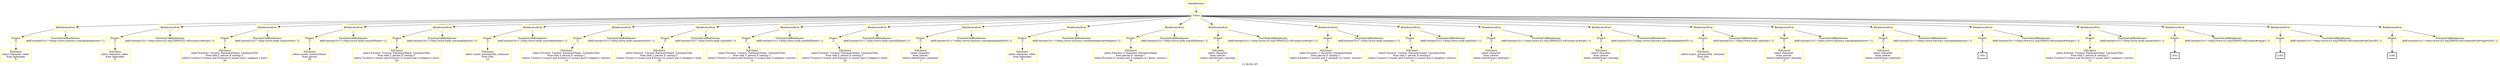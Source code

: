 digraph  g{ graph[label = "11:36:28.197"]
node [shape=rectangle, color=black, fontcolor=black, style=bold] edge [color=black] 0 [label="HashDistinct", color = yellow] ; 
1 [label="Union", color = yellow] ; 
0 -> 1 ; 
2 [label="BindAccessEval", color = yellow] ; 
1 -> 2 ; 
3 [label="Project
[]", color = yellow] ; 
2 -> 3 ; 
4 [label="SQLQuery
select character, saber 
from lightsaber
8", color = yellow] ; 
3 -> 4 ; 
5 [label="FunctionCallBindAccess
AddConstant{0=(\"<https://www.starwars.com/databank/uses>\")}", color = yellow] ; 
2 -> 5 ; 
7 [label="BindAccessEval", color = yellow] ; 
1 -> 7 ; 
8 [label="Project
[]", color = yellow] ; 
7 -> 8 ; 
9 [label="SQLQuery
select character, saber 
from lightsaber
8", color = yellow] ; 
8 -> 9 ; 
10 [label="FunctionCallBindAccess
AddConstant{0=(\"<http://www.w3.org/1999/02/22-rdf-syntax-ns#type>\")}", color = yellow] ; 
7 -> 10 ; 
12 [label="BindAccessEval", color = yellow] ; 
1 -> 12 ; 
13 [label="Project
[]", color = yellow] ; 
12 -> 13 ; 
14 [label="SQLQuery
select P.nconst, T.tconst, P.primaryName, T.primaryTitle 
from title T, person P, casting C 
where T.tconst=C.tconst and P.nconst=C.nconst and C.category='actor'
26", color = yellow] ; 
13 -> 14 ; 
15 [label="FunctionCallBindAccess
AddConstant{0=(\"<http://www.imdb.com/actorIn>\")}", color = yellow] ; 
12 -> 15 ; 
17 [label="BindAccessEval", color = yellow] ; 
1 -> 17 ; 
18 [label="Project
[]", color = yellow] ; 
17 -> 18 ; 
19 [label="SQLQuery
select nconst, primaryName 
from person
24", color = yellow] ; 
18 -> 19 ; 
20 [label="FunctionCallBindAccess
AddConstant{0=(\"<http://www.imdb.com/fullName>\")}", color = yellow] ; 
17 -> 20 ; 
22 [label="BindAccessEval", color = yellow] ; 
1 -> 22 ; 
23 [label="Project
[]", color = yellow] ; 
22 -> 23 ; 
24 [label="SQLQuery
select P.nconst, T.tconst, P.primaryName, T.primaryTitle 
from title T, person P, casting C 
where T.tconst=C.tconst and P.nconst=C.nconst and C.category='actor'
26", color = yellow] ; 
23 -> 24 ; 
25 [label="FunctionCallBindAccess
AddConstant{0=(\"<http://www.imdb.com/maleActorIn>\")}", color = yellow] ; 
22 -> 25 ; 
27 [label="BindAccessEval", color = yellow] ; 
1 -> 27 ; 
28 [label="Project
[]", color = yellow] ; 
27 -> 28 ; 
29 [label="SQLQuery
select tconst, primarytitle, startyear 
from title
10", color = yellow] ; 
28 -> 29 ; 
30 [label="FunctionCallBindAccess
AddConstant{0=(\"<http://www.imdb.com/releaseYear>\")}", color = yellow] ; 
27 -> 30 ; 
32 [label="BindAccessEval", color = yellow] ; 
1 -> 32 ; 
33 [label="Project
[]", color = yellow] ; 
32 -> 33 ; 
34 [label="SQLQuery
select P.nconst, T.tconst, P.primaryName, T.primaryTitle 
from title T, person P, casting C 
where T.tconst=C.tconst and P.nconst=C.nconst and C.category='actress'
12", color = yellow] ; 
33 -> 34 ; 
35 [label="FunctionCallBindAccess
AddConstant{0=(\"<http://www.imdb.com/actressIn>\")}", color = yellow] ; 
32 -> 35 ; 
37 [label="BindAccessEval", color = yellow] ; 
1 -> 37 ; 
38 [label="Project
[]", color = yellow] ; 
37 -> 38 ; 
39 [label="SQLQuery
select P.nconst, T.tconst, P.primaryName, T.primaryTitle 
from title T, person P, casting C 
where T.tconst=C.tconst and P.nconst=C.nconst and C.category='actor'
26", color = yellow] ; 
38 -> 39 ; 
40 [label="FunctionCallBindAccess
AddConstant{0=(\"<http://www.imdb.com/title>\")}", color = yellow] ; 
37 -> 40 ; 
42 [label="BindAccessEval", color = yellow] ; 
1 -> 42 ; 
43 [label="Project
[]", color = yellow] ; 
42 -> 43 ; 
44 [label="SQLQuery
select P.nconst, T.tconst, P.primaryName, T.primaryTitle 
from title T, person P, casting C 
where T.tconst=C.tconst and P.nconst=C.nconst and C.category='actress'
12", color = yellow] ; 
43 -> 44 ; 
45 [label="FunctionCallBindAccess
AddConstant{0=(\"<http://www.imdb.com/fullName>\")}", color = yellow] ; 
42 -> 45 ; 
47 [label="BindAccessEval", color = yellow] ; 
1 -> 47 ; 
48 [label="Project
[]", color = yellow] ; 
47 -> 48 ; 
49 [label="SQLQuery
select P.nconst, T.tconst, P.primaryName, T.primaryTitle 
from title T, person P, casting C 
where T.tconst=C.tconst and P.nconst=C.nconst and C.category='actor'
26", color = yellow] ; 
48 -> 49 ; 
50 [label="FunctionCallBindAccess
AddConstant{0=(\"<http://www.imdb.com/fullName>\")}", color = yellow] ; 
47 -> 50 ; 
52 [label="BindAccessEval", color = yellow] ; 
1 -> 52 ; 
53 [label="Project
[]", color = yellow] ; 
52 -> 53 ; 
54 [label="SQLQuery
select character 
from vehicle 
where vehicleType='podracer'
1", color = yellow] ; 
53 -> 54 ; 
55 [label="FunctionCallBindAccess
AddConstant{0=(\"<https://www.starwars.com/databank/pilotOf>\")}", color = yellow] ; 
52 -> 55 ; 
57 [label="BindAccessEval", color = yellow] ; 
1 -> 57 ; 
58 [label="Project
[]", color = yellow] ; 
57 -> 58 ; 
59 [label="SQLQuery
select character, saber 
from lightsaber
8", color = yellow] ; 
58 -> 59 ; 
60 [label="FunctionCallBindAccess
AddConstant{0=(\"<https://www.starwars.com/databank/usesWeapon>\")}", color = yellow] ; 
57 -> 60 ; 
62 [label="BindAccessEval", color = yellow] ; 
1 -> 62 ; 
63 [label="Project
[]", color = yellow] ; 
62 -> 63 ; 
64 [label="SQLQuery
select P.nconst, C.character, P.primaryName 
from person P, casting C 
where P.nconst=C.nconst and C.category in ('actor','actress')
38", color = yellow] ; 
63 -> 64 ; 
65 [label="FunctionCallBindAccess
AddConstant{0=(\"<http://www.imdb.com/fullName>\")}", color = yellow] ; 
62 -> 65 ; 
67 [label="BindAccessEval", color = yellow] ; 
1 -> 67 ; 
68 [label="Project
[]", color = yellow] ; 
67 -> 68 ; 
69 [label="SQLQuery
select character 
from vehicle 
where vehicleType='starship'
3", color = yellow] ; 
68 -> 69 ; 
70 [label="FunctionCallBindAccess
AddConstant{0=(\"<http://www.w3.org/1999/02/22-rdf-syntax-ns#type>\")}", color = yellow] ; 
67 -> 70 ; 
72 [label="BindAccessEval", color = yellow] ; 
1 -> 72 ; 
73 [label="Project
[]", color = yellow] ; 
72 -> 73 ; 
74 [label="SQLQuery
select P.nconst, C.character, P.primaryName 
from person P, casting C 
where P.nconst=C.nconst and C.category in ('actor','actress')
38", color = yellow] ; 
73 -> 74 ; 
75 [label="FunctionCallBindAccess
AddConstant{0=(\"<http://www.imdb.com/plays>\")}", color = yellow] ; 
72 -> 75 ; 
77 [label="BindAccessEval", color = yellow] ; 
1 -> 77 ; 
78 [label="Project
[]", color = yellow] ; 
77 -> 78 ; 
79 [label="SQLQuery
select P.nconst, T.tconst, P.primaryName, T.primaryTitle 
from title T, person P, casting C 
where T.tconst=C.tconst and P.nconst=C.nconst and C.category='actress'
12", color = yellow] ; 
78 -> 79 ; 
80 [label="FunctionCallBindAccess
AddConstant{0=(\"<http://www.imdb.com/title>\")}", color = yellow] ; 
77 -> 80 ; 
82 [label="BindAccessEval", color = yellow] ; 
1 -> 82 ; 
83 [label="Project
[]", color = yellow] ; 
82 -> 83 ; 
84 [label="SQLQuery
select character 
from vehicle 
where vehicleType='podracer'
1", color = yellow] ; 
83 -> 84 ; 
85 [label="FunctionCallBindAccess
AddConstant{0=(\"<http://www.w3.org/1999/02/22-rdf-syntax-ns#type>\")}", color = yellow] ; 
82 -> 85 ; 
87 [label="BindAccessEval", color = yellow] ; 
1 -> 87 ; 
88 [label="Project
[]", color = yellow] ; 
87 -> 88 ; 
89 [label="SQLQuery
select character 
from vehicle 
where vehicleType='starship'
3", color = yellow] ; 
88 -> 89 ; 
90 [label="FunctionCallBindAccess
AddConstant{0=(\"<https://www.starwars.com/databank/pilotOf>\")}", color = yellow] ; 
87 -> 90 ; 
92 [label="BindAccessEval", color = yellow] ; 
1 -> 92 ; 
93 [label="Project
[]", color = yellow] ; 
92 -> 93 ; 
94 [label="SQLQuery
select tconst, primarytitle, startyear 
from title
10", color = yellow] ; 
93 -> 94 ; 
95 [label="FunctionCallBindAccess
AddConstant{0=(\"<http://www.imdb.com/title>\")}", color = yellow] ; 
92 -> 95 ; 
97 [label="BindAccessEval", color = yellow] ; 
1 -> 97 ; 
98 [label="Project
[]", color = yellow] ; 
97 -> 98 ; 
99 [label="SQLQuery
select character 
from vehicle 
where vehicleType='starship'
3", color = yellow] ; 
98 -> 99 ; 
100 [label="FunctionCallBindAccess
AddConstant{0=(\"<https://www.starwars.com/databank/uses>\")}", color = yellow] ; 
97 -> 100 ; 
102 [label="BindAccessEval", color = yellow] ; 
1 -> 102 ; 
103 [label="Project
[]", color = yellow] ; 
102 -> 103 ; 
104 [label="SQLQuery
select character 
from vehicle 
where vehicleType='podracer'
1", color = yellow] ; 
103 -> 104 ; 
105 [label="FunctionCallBindAccess
AddConstant{0=(\"<https://www.starwars.com/databank/uses>\")}", color = yellow] ; 
102 -> 105 ; 
107 [label="BindAccessEval", color = yellow] ; 
1 -> 107 ; 
108 [label="Project
[]", color = yellow] ; 
107 -> 108 ; 
109 [label="(93)"] ; 
108 -> 109 ; 
110 [label="FunctionCallBindAccess
AddConstant{0=(\"<http://www.w3.org/2000/01/rdf-schema#domain>\")}", color = yellow] ; 
107 -> 110 ; 
112 [label="BindAccessEval", color = yellow] ; 
1 -> 112 ; 
113 [label="Project
[]", color = yellow] ; 
112 -> 113 ; 
114 [label="SQLQuery
select P.nconst, T.tconst, P.primaryName, T.primaryTitle 
from title T, person P, casting C 
where T.tconst=C.tconst and P.nconst=C.nconst and C.category='actress'
12", color = yellow] ; 
113 -> 114 ; 
115 [label="FunctionCallBindAccess
AddConstant{0=(\"<http://www.imdb.com/actorIn>\")}", color = yellow] ; 
112 -> 115 ; 
117 [label="BindAccessEval", color = yellow] ; 
1 -> 117 ; 
118 [label="Project
[]", color = yellow] ; 
117 -> 118 ; 
119 [label="(101)"] ; 
118 -> 119 ; 
120 [label="FunctionCallBindAccess
AddConstant{0=(\"<http://www.w3.org/2000/01/rdf-schema#range>\")}", color = yellow] ; 
117 -> 120 ; 
122 [label="BindAccessEval", color = yellow] ; 
1 -> 122 ; 
123 [label="Project
[]", color = yellow] ; 
122 -> 123 ; 
124 [label="(105)"] ; 
123 -> 124 ; 
125 [label="FunctionCallBindAccess
AddConstant{0=(\"<http://www.w3.org/2000/01/rdf-schema#subClassOf>\")}", color = yellow] ; 
122 -> 125 ; 
127 [label="BindAccessEval", color = yellow] ; 
1 -> 127 ; 
128 [label="Project
[]", color = yellow] ; 
127 -> 128 ; 
129 [label="(109)"] ; 
128 -> 129 ; 
130 [label="FunctionCallBindAccess
AddConstant{0=(\"<http://www.w3.org/2000/01/rdf-schema#subPropertyOf>\")}", color = yellow] ; 
127 -> 130 ; 
}

